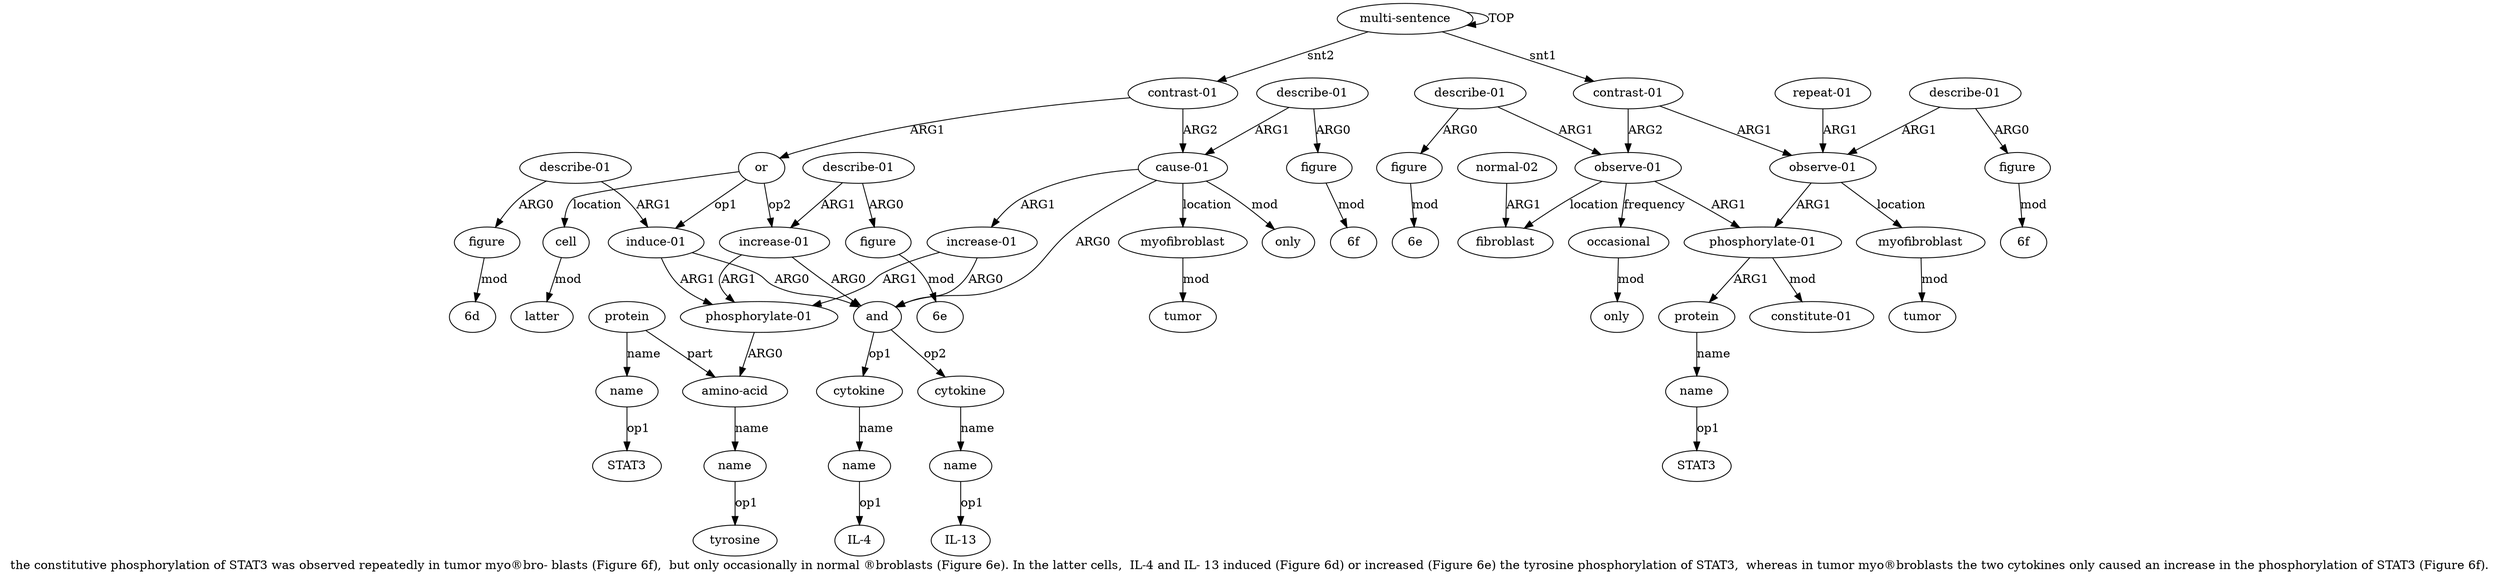 digraph  {
	graph [label="the constitutive phosphorylation of STAT3 was observed repeatedly in tumor myo®bro- blasts (Figure 6f),  but only occasionally \
in normal ®broblasts (Figure 6e). In the latter cells,  IL-4 and IL- 13 induced (Figure 6d) or increased (Figure 6e) the tyrosine \
phosphorylation of STAT3,  whereas in tumor myo®broblasts the two cytokines only caused an increase in the phosphorylation of STAT3 (\
Figure 6f)."];
	node [label="\N"];
	a20	 [color=black,
		gold_ind=20,
		gold_label=or,
		label=or,
		test_ind=20,
		test_label=or];
	a21	 [color=black,
		gold_ind=21,
		gold_label="induce-01",
		label="induce-01",
		test_ind=21,
		test_label="induce-01"];
	a20 -> a21 [key=0,
	color=black,
	gold_label=op1,
	label=op1,
	test_label=op1];
a37 [color=black,
	gold_ind=37,
	gold_label=cell,
	label=cell,
	test_ind=37,
	test_label=cell];
a20 -> a37 [key=0,
color=black,
gold_label=location,
label=location,
test_label=location];
a34 [color=black,
gold_ind=34,
gold_label="increase-01",
label="increase-01",
test_ind=34,
test_label="increase-01"];
a20 -> a34 [key=0,
color=black,
gold_label=op2,
label=op2,
test_label=op2];
a22 [color=black,
gold_ind=22,
gold_label=and,
label=and,
test_ind=22,
test_label=and];
a21 -> a22 [key=0,
color=black,
gold_label=ARG0,
label=ARG0,
test_label=ARG0];
a27 [color=black,
gold_ind=27,
gold_label="phosphorylate-01",
label="phosphorylate-01",
test_ind=27,
test_label="phosphorylate-01"];
a21 -> a27 [key=0,
color=black,
gold_label=ARG1,
label=ARG1,
test_label=ARG1];
a23 [color=black,
gold_ind=23,
gold_label=cytokine,
label=cytokine,
test_ind=23,
test_label=cytokine];
a22 -> a23 [key=0,
color=black,
gold_label=op1,
label=op1,
test_label=op1];
a25 [color=black,
gold_ind=25,
gold_label=cytokine,
label=cytokine,
test_ind=25,
test_label=cytokine];
a22 -> a25 [key=0,
color=black,
gold_label=op2,
label=op2,
test_label=op2];
a24 [color=black,
gold_ind=24,
gold_label=name,
label=name,
test_ind=24,
test_label=name];
a23 -> a24 [key=0,
color=black,
gold_label=name,
label=name,
test_label=name];
"a24 IL-4" [color=black,
gold_ind=-1,
gold_label="IL-4",
label="IL-4",
test_ind=-1,
test_label="IL-4"];
a24 -> "a24 IL-4" [key=0,
color=black,
gold_label=op1,
label=op1,
test_label=op1];
a26 [color=black,
gold_ind=26,
gold_label=name,
label=name,
test_ind=26,
test_label=name];
a25 -> a26 [key=0,
color=black,
gold_label=name,
label=name,
test_label=name];
"a26 IL-13" [color=black,
gold_ind=-1,
gold_label="IL-13",
label="IL-13",
test_ind=-1,
test_label="IL-13"];
a26 -> "a26 IL-13" [key=0,
color=black,
gold_label=op1,
label=op1,
test_label=op1];
a28 [color=black,
gold_ind=28,
gold_label="amino-acid",
label="amino-acid",
test_ind=28,
test_label="amino-acid"];
a27 -> a28 [key=0,
color=black,
gold_label=ARG0,
label=ARG0,
test_label=ARG0];
a29 [color=black,
gold_ind=29,
gold_label=name,
label=name,
test_ind=29,
test_label=name];
a28 -> a29 [key=0,
color=black,
gold_label=name,
label=name,
test_label=name];
"a29 tyrosine" [color=black,
gold_ind=-1,
gold_label=tyrosine,
label=tyrosine,
test_ind=-1,
test_label=tyrosine];
a29 -> "a29 tyrosine" [key=0,
color=black,
gold_label=op1,
label=op1,
test_label=op1];
a31 [color=black,
gold_ind=31,
gold_label=name,
label=name,
test_ind=31,
test_label=name];
"a31 STAT3" [color=black,
gold_ind=-1,
gold_label=STAT3,
label=STAT3,
test_ind=-1,
test_label=STAT3];
a31 -> "a31 STAT3" [key=0,
color=black,
gold_label=op1,
label=op1,
test_label=op1];
a30 [color=black,
gold_ind=30,
gold_label=protein,
label=protein,
test_ind=30,
test_label=protein];
a30 -> a28 [key=0,
color=black,
gold_label=part,
label=part,
test_label=part];
a30 -> a31 [key=0,
color=black,
gold_label=name,
label=name,
test_label=name];
a38 [color=black,
gold_ind=38,
gold_label=latter,
label=latter,
test_ind=38,
test_label=latter];
a37 -> a38 [key=0,
color=black,
gold_label=mod,
label=mod,
test_label=mod];
"a11 6f" [color=black,
gold_ind=-1,
gold_label="6f",
label="6f",
test_ind=-1,
test_label="6f"];
a36 [color=black,
gold_ind=36,
gold_label=figure,
label=figure,
test_ind=36,
test_label=figure];
"a36 6e" [color=black,
gold_ind=-1,
gold_label="6e",
label="6e",
test_ind=-1,
test_label="6e"];
a36 -> "a36 6e" [key=0,
color=black,
gold_label=mod,
label=mod,
test_label=mod];
a33 [color=black,
gold_ind=33,
gold_label=figure,
label=figure,
test_ind=33,
test_label=figure];
"a33 6d" [color=black,
gold_ind=-1,
gold_label="6d",
label="6d",
test_ind=-1,
test_label="6d"];
a33 -> "a33 6d" [key=0,
color=black,
gold_label=mod,
label=mod,
test_label=mod];
a35 [color=black,
gold_ind=35,
gold_label="describe-01",
label="describe-01",
test_ind=35,
test_label="describe-01"];
a35 -> a36 [key=0,
color=black,
gold_label=ARG0,
label=ARG0,
test_label=ARG0];
a35 -> a34 [key=0,
color=black,
gold_label=ARG1,
label=ARG1,
test_label=ARG1];
"a5 STAT3" [color=black,
gold_ind=-1,
gold_label=STAT3,
label=STAT3,
test_ind=-1,
test_label=STAT3];
a34 -> a22 [key=0,
color=black,
gold_label=ARG0,
label=ARG0,
test_label=ARG0];
a34 -> a27 [key=0,
color=black,
gold_label=ARG1,
label=ARG1,
test_label=ARG1];
a32 [color=black,
gold_ind=32,
gold_label="describe-01",
label="describe-01",
test_ind=32,
test_label="describe-01"];
a32 -> a21 [key=0,
color=black,
gold_label=ARG1,
label=ARG1,
test_label=ARG1];
a32 -> a33 [key=0,
color=black,
gold_label=ARG0,
label=ARG0,
test_label=ARG0];
a15 [color=black,
gold_ind=15,
gold_label=fibroblast,
label=fibroblast,
test_ind=15,
test_label=fibroblast];
a14 [color=black,
gold_ind=14,
gold_label=only,
label=only,
test_ind=14,
test_label=only];
a17 [color=black,
gold_ind=17,
gold_label="describe-01",
label="describe-01",
test_ind=17,
test_label="describe-01"];
a12 [color=black,
gold_ind=12,
gold_label="observe-01",
label="observe-01",
test_ind=12,
test_label="observe-01"];
a17 -> a12 [key=0,
color=black,
gold_label=ARG1,
label=ARG1,
test_label=ARG1];
a18 [color=black,
gold_ind=18,
gold_label=figure,
label=figure,
test_ind=18,
test_label=figure];
a17 -> a18 [key=0,
color=black,
gold_label=ARG0,
label=ARG0,
test_label=ARG0];
a16 [color=black,
gold_ind=16,
gold_label="normal-02",
label="normal-02",
test_ind=16,
test_label="normal-02"];
a16 -> a15 [key=0,
color=black,
gold_label=ARG1,
label=ARG1,
test_label=ARG1];
a11 [color=black,
gold_ind=11,
gold_label=figure,
label=figure,
test_ind=11,
test_label=figure];
a11 -> "a11 6f" [key=0,
color=black,
gold_label=mod,
label=mod,
test_label=mod];
a10 [color=black,
gold_ind=10,
gold_label="describe-01",
label="describe-01",
test_ind=10,
test_label="describe-01"];
a10 -> a11 [key=0,
color=black,
gold_label=ARG0,
label=ARG0,
test_label=ARG0];
a2 [color=black,
gold_ind=2,
gold_label="observe-01",
label="observe-01",
test_ind=2,
test_label="observe-01"];
a10 -> a2 [key=0,
color=black,
gold_label=ARG1,
label=ARG1,
test_label=ARG1];
a13 [color=black,
gold_ind=13,
gold_label=occasional,
label=occasional,
test_ind=13,
test_label=occasional];
a13 -> a14 [key=0,
color=black,
gold_label=mod,
label=mod,
test_label=mod];
a12 -> a15 [key=0,
color=black,
gold_label=location,
label=location,
test_label=location];
a12 -> a13 [key=0,
color=black,
gold_label=frequency,
label=frequency,
test_label=frequency];
a3 [color=black,
gold_ind=3,
gold_label="phosphorylate-01",
label="phosphorylate-01",
test_ind=3,
test_label="phosphorylate-01"];
a12 -> a3 [key=0,
color=black,
gold_label=ARG1,
label=ARG1,
test_label=ARG1];
a39 [color=black,
gold_ind=39,
gold_label="cause-01",
label="cause-01",
test_ind=39,
test_label="cause-01"];
a39 -> a22 [key=0,
color=black,
gold_label=ARG0,
label=ARG0,
test_label=ARG0];
a42 [color=black,
gold_ind=42,
gold_label=myofibroblast,
label=myofibroblast,
test_ind=42,
test_label=myofibroblast];
a39 -> a42 [key=0,
color=black,
gold_label=location,
label=location,
test_label=location];
a40 [color=black,
gold_ind=40,
gold_label="increase-01",
label="increase-01",
test_ind=40,
test_label="increase-01"];
a39 -> a40 [key=0,
color=black,
gold_label=ARG1,
label=ARG1,
test_label=ARG1];
a41 [color=black,
gold_ind=41,
gold_label=only,
label=only,
test_ind=41,
test_label=only];
a39 -> a41 [key=0,
color=black,
gold_label=mod,
label=mod,
test_label=mod];
a19 [color=black,
gold_ind=19,
gold_label="contrast-01",
label="contrast-01",
test_ind=19,
test_label="contrast-01"];
a19 -> a20 [key=0,
color=black,
gold_label=ARG1,
label=ARG1,
test_label=ARG1];
a19 -> a39 [key=0,
color=black,
gold_label=ARG2,
label=ARG2,
test_label=ARG2];
"a18 6e" [color=black,
gold_ind=-1,
gold_label="6e",
label="6e",
test_ind=-1,
test_label="6e"];
a18 -> "a18 6e" [key=0,
color=black,
gold_label=mod,
label=mod,
test_label=mod];
a1 [color=black,
gold_ind=1,
gold_label="contrast-01",
label="contrast-01",
test_ind=1,
test_label="contrast-01"];
a1 -> a12 [key=0,
color=black,
gold_label=ARG2,
label=ARG2,
test_label=ARG2];
a1 -> a2 [key=0,
color=black,
gold_label=ARG1,
label=ARG1,
test_label=ARG1];
a0 [color=black,
gold_ind=0,
gold_label="multi-sentence",
label="multi-sentence",
test_ind=0,
test_label="multi-sentence"];
a0 -> a19 [key=0,
color=black,
gold_label=snt2,
label=snt2,
test_label=snt2];
a0 -> a1 [key=0,
color=black,
gold_label=snt1,
label=snt1,
test_label=snt1];
a0 -> a0 [key=0,
color=black,
gold_label=TOP,
label=TOP,
test_label=TOP];
a4 [color=black,
gold_ind=4,
gold_label=protein,
label=protein,
test_ind=4,
test_label=protein];
a3 -> a4 [key=0,
color=black,
gold_label=ARG1,
label=ARG1,
test_label=ARG1];
a6 [color=black,
gold_ind=6,
gold_label="constitute-01",
label="constitute-01",
test_ind=6,
test_label="constitute-01"];
a3 -> a6 [key=0,
color=black,
gold_label=mod,
label=mod,
test_label=mod];
a2 -> a3 [key=0,
color=black,
gold_label=ARG1,
label=ARG1,
test_label=ARG1];
a8 [color=black,
gold_ind=8,
gold_label=myofibroblast,
label=myofibroblast,
test_ind=8,
test_label=myofibroblast];
a2 -> a8 [key=0,
color=black,
gold_label=location,
label=location,
test_label=location];
a5 [color=black,
gold_ind=5,
gold_label=name,
label=name,
test_ind=5,
test_label=name];
a5 -> "a5 STAT3" [key=0,
color=black,
gold_label=op1,
label=op1,
test_label=op1];
a4 -> a5 [key=0,
color=black,
gold_label=name,
label=name,
test_label=name];
a7 [color=black,
gold_ind=7,
gold_label="repeat-01",
label="repeat-01",
test_ind=7,
test_label="repeat-01"];
a7 -> a2 [key=0,
color=black,
gold_label=ARG1,
label=ARG1,
test_label=ARG1];
a9 [color=black,
gold_ind=9,
gold_label=tumor,
label=tumor,
test_ind=9,
test_label=tumor];
a8 -> a9 [key=0,
color=black,
gold_label=mod,
label=mod,
test_label=mod];
"a45 6f" [color=black,
gold_ind=-1,
gold_label="6f",
label="6f",
test_ind=-1,
test_label="6f"];
a44 [color=black,
gold_ind=44,
gold_label="describe-01",
label="describe-01",
test_ind=44,
test_label="describe-01"];
a44 -> a39 [key=0,
color=black,
gold_label=ARG1,
label=ARG1,
test_label=ARG1];
a45 [color=black,
gold_ind=45,
gold_label=figure,
label=figure,
test_ind=45,
test_label=figure];
a44 -> a45 [key=0,
color=black,
gold_label=ARG0,
label=ARG0,
test_label=ARG0];
a45 -> "a45 6f" [key=0,
color=black,
gold_label=mod,
label=mod,
test_label=mod];
a43 [color=black,
gold_ind=43,
gold_label=tumor,
label=tumor,
test_ind=43,
test_label=tumor];
a42 -> a43 [key=0,
color=black,
gold_label=mod,
label=mod,
test_label=mod];
a40 -> a22 [key=0,
color=black,
gold_label=ARG0,
label=ARG0,
test_label=ARG0];
a40 -> a27 [key=0,
color=black,
gold_label=ARG1,
label=ARG1,
test_label=ARG1];
}
